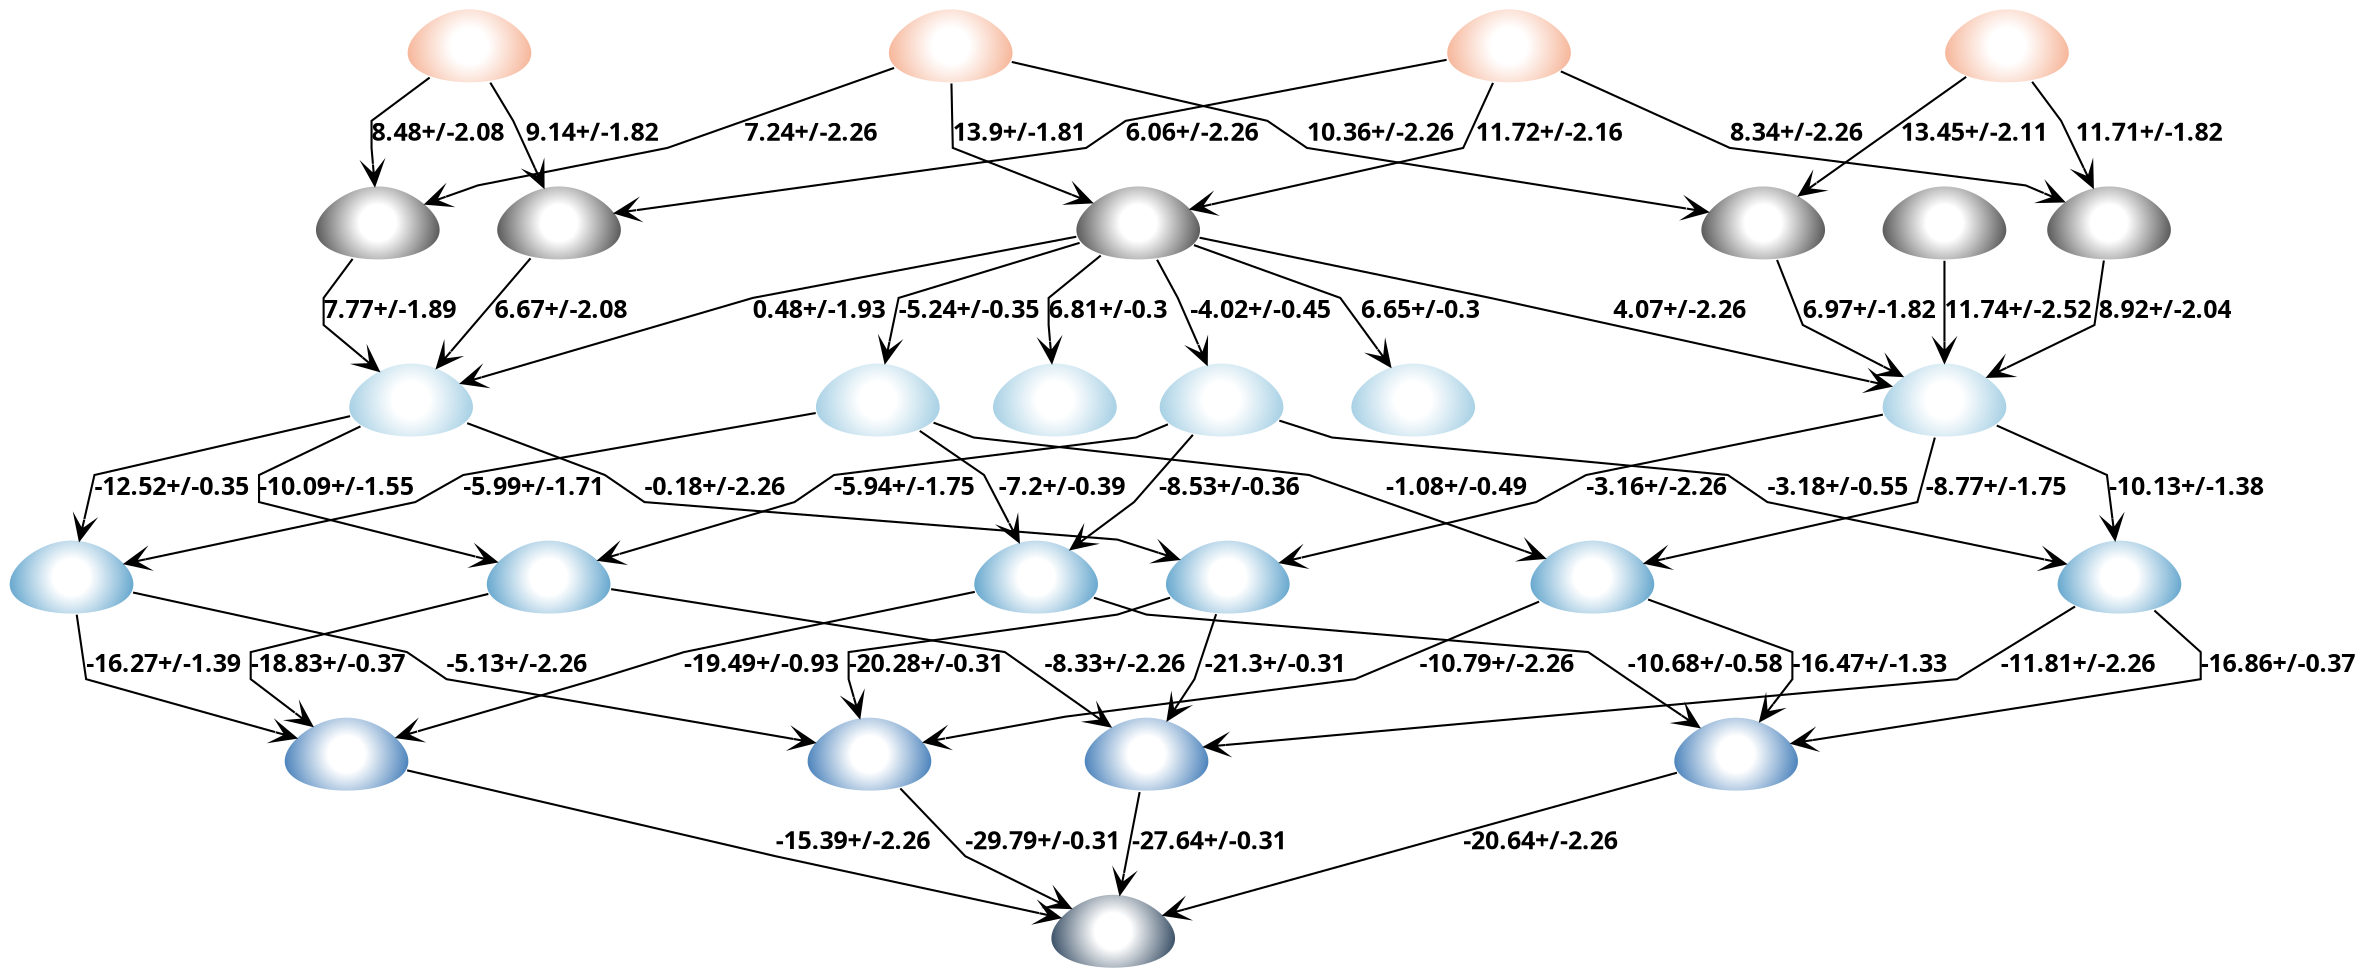 strict digraph G {
	graph [bb="0,0,1282.7,461",
		fontname="sans bold",
		splines=polyline
	];
	node [label="\N"];
	subgraph subgraph_0 {
		graph [label="Neutral charge",
			style=""
		];
		SM23_micro005		 [charge=0,
			color="#ffffff:#333333",
			fontcolor=black,
			fontname="sans bold",
			fontsize=12,
			height=0.5,
			image="Images\Microstates\SM23_micro005.svg",
			label="",
			labelloc=b,
			penwidth=1,
			pos="254.74,358",
			shape=egg,
			style=radial,
			width=0.79843];
		SM23_micro011		 [charge=0,
			color="#ffffff:#333333",
			fontcolor=black,
			fontname="sans bold",
			fontsize=12,
			height=0.5,
			image="Images\Microstates\SM23_micro011.svg",
			label="",
			labelloc=b,
			penwidth=1,
			pos="1106.7,358",
			shape=egg,
			style=radial,
			width=0.79843];
		SM23_micro012		 [charge=0,
			color="#ffffff:#333333",
			fontcolor=black,
			fontname="sans bold",
			fontsize=12,
			height=0.5,
			image="Images\Microstates\SM23_micro012.svg",
			label="",
			labelloc=b,
			penwidth=1,
			pos="597.74,358",
			shape=egg,
			style=radial,
			width=0.79843];
		SM23_micro020		 [charge=0,
			color="#ffffff:#333333",
			fontcolor=black,
			fontname="sans bold",
			fontsize=12,
			height=0.5,
			image="Images\Microstates\SM23_micro020.svg",
			label="",
			labelloc=b,
			penwidth=1,
			pos="933.74,358",
			shape=egg,
			style=radial,
			width=0.79843];
		SM23_micro026		 [charge=0,
			color="#ffffff:#333333",
			fontcolor=black,
			fontname="sans bold",
			fontsize=12,
			height=0.5,
			image="Images\Microstates\SM23_micro026.svg",
			label="",
			labelloc=b,
			penwidth=1,
			pos="1031.7,358",
			shape=egg,
			style=radial,
			width=0.79843];
		SM23_micro022		 [charge=0,
			color="#ffffff:#333333",
			fontcolor=black,
			fontname="sans bold",
			fontsize=12,
			height=0.5,
			image="Images\Microstates\SM23_micro022.svg",
			label="",
			labelloc=b,
			penwidth=1,
			pos="156.74,358",
			shape=egg,
			style=radial,
			width=0.79843];
	}
	subgraph subgraph_2 {
		graph [label="+2 charge",
			style=""
		];
		SM23_micro038		 [charge=2,
			color="#ffffff:#4393c3",
			fontcolor=black,
			fontname="sans bold",
			fontsize=12,
			height=0.5,
			image="Images\Microstates\SM23_micro038.svg",
			label="",
			labelloc=b,
			penwidth=1,
			pos="633.74,188",
			shape=egg,
			style=radial,
			width=0.79843];
		SM23_micro039		 [charge=2,
			color="#ffffff:#4393c3",
			fontcolor=black,
			fontname="sans bold",
			fontsize=12,
			height=0.5,
			image="Images\Microstates\SM23_micro039.svg",
			label="",
			labelloc=b,
			penwidth=1,
			pos="883.74,188",
			shape=egg,
			style=radial,
			width=0.79843];
		SM23_micro040		 [charge=2,
			color="#ffffff:#4393c3",
			fontcolor=black,
			fontname="sans bold",
			fontsize=12,
			height=0.5,
			image="Images\Microstates\SM23_micro040.svg",
			label="",
			labelloc=b,
			penwidth=1,
			pos="1119.7,188",
			shape=egg,
			style=radial,
			width=0.79843];
		SM23_micro041		 [charge=2,
			color="#ffffff:#4393c3",
			fontcolor=black,
			fontname="sans bold",
			fontsize=12,
			height=0.5,
			image="Images\Microstates\SM23_micro041.svg",
			label="",
			labelloc=b,
			penwidth=1,
			pos="28.743,188",
			shape=egg,
			style=radial,
			width=0.79843];
		SM23_micro043		 [charge=2,
			color="#ffffff:#4393c3",
			fontcolor=black,
			fontname="sans bold",
			fontsize=12,
			height=0.5,
			image="Images\Microstates\SM23_micro043.svg",
			label="",
			labelloc=b,
			penwidth=1,
			pos="549.74,188",
			shape=egg,
			style=radial,
			width=0.79843];
		SM23_micro042		 [charge=2,
			color="#ffffff:#4393c3",
			fontcolor=black,
			fontname="sans bold",
			fontsize=12,
			height=0.5,
			image="Images\Microstates\SM23_micro042.svg",
			label="",
			labelloc=b,
			penwidth=1,
			pos="284.74,188",
			shape=egg,
			style=radial,
			width=0.79843];
	}
	subgraph subgraph_1 {
		graph [label="+1 charge",
			style=""
		];
		SM23_micro025		 [charge=1,
			color="#ffffff:#92c5de",
			fontcolor=black,
			fontname="sans bold",
			fontsize=12,
			height=0.5,
			image="Images\Microstates\SM23_micro025.svg",
			label="",
			labelloc=b,
			penwidth=1,
			pos="204.74,273",
			shape=egg,
			style=radial,
			width=0.79843];
		SM23_micro007		 [charge=1,
			color="#ffffff:#92c5de",
			fontcolor=black,
			fontname="sans bold",
			fontsize=12,
			height=0.5,
			image="Images\Microstates\SM23_micro007.svg",
			label="",
			labelloc=b,
			penwidth=1,
			pos="1031.7,273",
			shape=egg,
			style=radial,
			width=0.79843];
		SM23_micro019		 [charge=1,
			color="#ffffff:#92c5de",
			fontcolor=black,
			fontname="sans bold",
			fontsize=12,
			height=0.5,
			image="Images\Microstates\SM23_micro019.svg",
			label="",
			labelloc=b,
			penwidth=1,
			pos="745.74,273",
			shape=egg,
			style=radial,
			width=0.79843];
		SM23_micro021		 [charge=1,
			color="#ffffff:#92c5de",
			fontcolor=black,
			fontname="sans bold",
			fontsize=12,
			height=0.5,
			image="Images\Microstates\SM23_micro021.svg",
			label="",
			labelloc=b,
			penwidth=1,
			pos="463.74,273",
			shape=egg,
			style=radial,
			width=0.79843];
		SM23_micro024		 [charge=1,
			color="#ffffff:#92c5de",
			fontcolor=black,
			fontname="sans bold",
			fontsize=12,
			height=0.5,
			image="Images\Microstates\SM23_micro024.svg",
			label="",
			labelloc=b,
			penwidth=1,
			pos="635.74,273",
			shape=egg,
			style=radial,
			width=0.79843];
		SM23_micro030		 [charge=1,
			color="#ffffff:#92c5de",
			fontcolor=black,
			fontname="sans bold",
			fontsize=12,
			height=0.5,
			image="Images\Microstates\SM23_micro030.svg",
			label="",
			labelloc=b,
			penwidth=1,
			pos="552.74,273",
			shape=egg,
			style=radial,
			width=0.79843];
	}
	subgraph subgraph_3 {
		graph [label="+3 charge",
			style=""
		];
		SM23_micro044		 [charge=3,
			color="#ffffff:#2166ac",
			fontcolor=black,
			fontname="sans bold",
			fontsize=12,
			height=0.5,
			image="Images\Microstates\SM23_micro044.svg",
			label="",
			labelloc=b,
			penwidth=1,
			pos="480.74,103",
			shape=egg,
			style=radial,
			width=0.79843];
		SM23_micro046		 [charge=3,
			color="#ffffff:#2166ac",
			fontcolor=black,
			fontname="sans bold",
			fontsize=12,
			height=0.5,
			image="Images\Microstates\SM23_micro046.svg",
			label="",
			labelloc=b,
			penwidth=1,
			pos="617.74,103",
			shape=egg,
			style=radial,
			width=0.79843];
		SM23_micro045		 [charge=3,
			color="#ffffff:#2166ac",
			fontcolor=black,
			fontname="sans bold",
			fontsize=12,
			height=0.5,
			image="Images\Microstates\SM23_micro045.svg",
			label="",
			labelloc=b,
			penwidth=1,
			pos="938.74,103",
			shape=egg,
			style=radial,
			width=0.79843];
		SM23_micro047		 [charge=3,
			color="#ffffff:#2166ac",
			fontcolor=black,
			fontname="sans bold",
			fontsize=12,
			height=0.5,
			image="Images\Microstates\SM23_micro047.svg",
			label="",
			labelloc=b,
			penwidth=1,
			pos="190.74,103",
			shape=egg,
			style=radial,
			width=0.79843];
	}
	subgraph subgraph_4 {
		graph [label="+4 charge",
			style=""
		];
		SM23_micro048		 [charge=4,
			color="#ffffff:#0d2844",
			fontcolor=black,
			fontname="sans bold",
			fontsize=12,
			height=0.5,
			image="Images\Microstates\SM23_micro048.svg",
			label="",
			labelloc=b,
			penwidth=1,
			pos="555.74,18",
			shape=egg,
			style=radial,
			width=0.79843];
	}
	subgraph "subgraph_-1" {
		graph [label="-1 charge",
			style=""
		];
		SM23_micro028		 [charge=-1,
			color="#ffffff:#f4a582",
			fontcolor=black,
			fontname="sans bold",
			fontsize=12,
			height=0.5,
			image="Images\Microstates\SM23_micro028.svg",
			label="",
			labelloc=b,
			penwidth=1,
			pos="205.74,443",
			shape=egg,
			style=radial,
			width=0.79843];
		SM23_micro034		 [charge=-1,
			color="#ffffff:#f4a582",
			fontcolor=black,
			fontname="sans bold",
			fontsize=12,
			height=0.5,
			image="Images\Microstates\SM23_micro034.svg",
			label="",
			labelloc=b,
			penwidth=1,
			pos="769.74,443",
			shape=egg,
			style=radial,
			width=0.79843];
		SM23_micro036		 [charge=-1,
			color="#ffffff:#f4a582",
			fontcolor=black,
			fontname="sans bold",
			fontsize=12,
			height=0.5,
			image="Images\Microstates\SM23_micro036.svg",
			label="",
			labelloc=b,
			penwidth=1,
			pos="1029.7,443",
			shape=egg,
			style=radial,
			width=0.79843];
		SM23_micro035		 [charge=-1,
			color="#ffffff:#f4a582",
			fontcolor=black,
			fontname="sans bold",
			fontsize=12,
			height=0.5,
			image="Images\Microstates\SM23_micro035.svg",
			label="",
			labelloc=b,
			penwidth=1,
			pos="468.74,443",
			shape=egg,
			style=radial,
			width=0.79843];
	}
	SM23_micro005 -> SM23_micro025	 [SEM=2.08,
		arrowhead=vee,
		fontname="sans bold",
		fontsize=12,
		label="6.67+/-2.08",
		lp="276.24,315.5",
		pKa=6.67,
		pos="e,216.35,289.05 246.83,340.48 240.18,326.6 231.74,309 231.74,309 231.74,309 227.57,303.59 222.51,297.03",
		splines=polyline];
	SM23_micro011 -> SM23_micro007	 [SEM=2.04,
		arrowhead=vee,
		fontname="sans bold",
		fontsize=12,
		label="8.92+/-2.04",
		lp="1152.2,315.5",
		pKa=8.92,
		pos="e,1053.1,283.01 1110.6,339.91 1112.7,331.03 1114.7,322 1114.7,322 1114.7,322 1114.7,309 1114.7,309 1114.7,309 1086.1,296.94 1062.5,\
286.97",
		splines=polyline];
	SM23_micro012 -> SM23_micro025	 [SEM=1.93,
		arrowhead=vee,
		fontname="sans bold",
		fontsize=12,
		label="0.48+/-1.93",
		lp="424.24,315.5",
		pKa=0.48,
		pos="e,228.91,280.37 568.85,352.21 511.06,342.62 386.74,322 386.74,322 386.74,322 291.54,296.89 238.84,282.99",
		splines=polyline];
	SM23_micro012 -> SM23_micro007	 [SEM=2.26,
		arrowhead=vee,
		fontname="sans bold",
		fontsize=12,
		label="4.07+/-2.26",
		lp="892.24,315.5",
		pKa=4.07,
		pos="e,1006.4,279.05 626.64,351.76 680.48,342 790.74,322 790.74,322 790.74,322 929.31,294.4 996.3,281.06",
		splines=polyline];
	SM23_micro012 -> SM23_micro019	 [SEM=0.3,
		arrowhead=vee,
		fontname="sans bold",
		fontsize=12,
		label="6.65+/-0.3",
		lp="753.24,315.5",
		pKa=6.65,
		pos="e,734.55,288.92 624.86,348.53 658,338.17 709.74,322 709.74,322 709.74,322 719.14,309.47 728.34,297.21",
		splines=polyline];
	SM23_micro012 -> SM23_micro021	 [SEM=0.35,
		arrowhead=vee,
		fontname="sans bold",
		fontsize=12,
		label="-5.24+/-0.35",
		lp="505.74,315.5",
		pKa=-5.24,
		pos="e,464.45,291.06 570.07,349.66 531.37,339.4 465.74,322 465.74,322 465.74,322 465.33,312.15 464.88,301.38",
		splines=polyline];
	SM23_micro012 -> SM23_micro024	 [SEM=0.45,
		arrowhead=vee,
		fontname="sans bold",
		fontsize=12,
		label="-4.02+/-0.45",
		lp="665.74,315.5",
		pKa=-4.02,
		pos="e,630.5,290.79 608.44,340.73 614.44,331.59 620.74,322 620.74,322 620.74,322 623.99,311.61 627.46,300.5",
		splines=polyline];
	SM23_micro012 -> SM23_micro030	 [SEM=0.3,
		arrowhead=vee,
		fontname="sans bold",
		fontsize=12,
		label="6.81+/-0.3",
		lp="583.24,315.5",
		pKa=6.81,
		pos="e,551.28,291.09 578.77,343.17 565.36,333.38 549.74,322 549.74,322 549.74,322 549.74,309 549.74,309 549.74,309 550.02,305.82 550.4,\
301.37",
		splines=polyline];
	SM23_micro020 -> SM23_micro007	 [SEM=1.82,
		arrowhead=vee,
		fontname="sans bold",
		fontsize=12,
		label="6.97+/-1.82",
		lp="990.24,315.5",
		pKa=6.97,
		pos="e,1011,283.2 940.39,340.21 945.87,326.37 952.74,309 952.74,309 952.74,309 979.42,297.18 1001.8,287.28",
		splines=polyline];
	SM23_micro026 -> SM23_micro007	 [SEM=2.52,
		arrowhead=vee,
		fontname="sans bold",
		fontsize=12,
		label="11.74+/-2.52",
		lp="1072.7,315.5",
		pKa=11.74,
		pos="e,1031.7,291.18 1031.7,339.8 1031.7,328.67 1031.7,313.94 1031.7,301.24",
		splines=polyline];
	SM23_micro022 -> SM23_micro025	 [SEM=1.89,
		arrowhead=vee,
		fontname="sans bold",
		fontsize=12,
		label="7.77+/-1.89",
		lp="194.24,315.5",
		pKa=7.77,
		pos="e,187.96,286.24 156.74,339.94 156.74,326.15 156.74,309 156.74,309 156.74,309 167.99,300.8 179.6,292.34",
		splines=polyline];
	SM23_micro025 -> SM23_micro038	 [SEM=2.26,
		arrowhead=vee,
		fontname="sans bold",
		fontsize=12,
		label="-0.18+/-2.26",
		lp="362.74,230.5",
		pKa=-0.18,
		pos="e,611.55,197.2 231.01,262.71 260.34,252.34 303.74,237 303.74,237 303.74,237 322.74,224 322.74,224 322.74,224 587.74,206 587.74,206 \
587.74,206 594.1,203.65 602.09,200.7",
		splines=polyline];
	SM23_micro025 -> SM23_micro041	 [SEM=0.35,
		arrowhead=vee,
		fontname="sans bold",
		fontsize=12,
		label="-12.52+/-0.35",
		lp="64.743,230.5",
		pKa=-12.52,
		pos="e,24.837,206.09 175.99,266.53 124.24,256.69 20.743,237 20.743,237 20.743,237 20.743,224 20.743,224 20.743,224 21.51,220.65 22.568,\
216.02",
		splines=polyline];
	SM23_micro025 -> SM23_micro042	 [SEM=1.55,
		arrowhead=vee,
		fontname="sans bold",
		fontsize=12,
		label="-10.09+/-1.55",
		lp="156.74,230.5",
		pKa=-10.09,
		pos="e,259.73,194.09 179.12,262.25 151.89,251.89 112.74,237 112.74,237 112.74,237 112.74,224 112.74,224 112.74,224 199.64,206.32 249.91,\
196.09",
		splines=polyline];
	SM23_micro007 -> SM23_micro038	 [SEM=2.26,
		arrowhead=vee,
		fontname="sans bold",
		fontsize=12,
		label="-3.16+/-2.26",
		lp="874.74,230.5",
		pKa=-3.16,
		pos="e,658.87,193.94 1003.1,266.91 948.46,257.2 834.74,237 834.74,237 834.74,237 811.74,224 811.74,224 811.74,224 720.89,206.13 669,195.93",
		splines=polyline];
	SM23_micro007 -> SM23_micro039	 [SEM=1.75,
		arrowhead=vee,
		fontname="sans bold",
		fontsize=12,
		label="-8.77+/-1.75",
		lp="1060.7,230.5",
		pKa=-8.77,
		pos="e,907.7,195.26 1026.8,254.94 1022.7,241.15 1017.7,224 1017.7,224 1017.7,224 957.24,208.2 917.54,197.83",
		splines=polyline];
	SM23_micro007 -> SM23_micro040	 [SEM=1.38,
		arrowhead=vee,
		fontname="sans bold",
		fontsize=12,
		label="-10.13+/-1.38",
		lp="1164.7,230.5",
		pKa=-10.13,
		pos="e,1120.2,206.09 1057.5,261.88 1083.8,251.54 1120.7,237 1120.7,237 1120.7,237 1120.7,224 1120.7,224 1120.7,224 1120.7,220.82 1120.5,\
216.37",
		splines=polyline];
	SM23_micro021 -> SM23_micro039	 [SEM=0.49,
		arrowhead=vee,
		fontname="sans bold",
		fontsize=12,
		label="-1.08+/-0.49",
		lp="767.74,230.5",
		pKa=-1.08,
		pos="e,859.02,194.55 490.44,263.1 502.78,258.99 514.74,255 514.74,255 514.74,255 692.74,237 692.74,237 692.74,237 727.74,224 727.74,224 \
727.74,224 803.19,207.07 849.15,196.76",
		splines=polyline];
	SM23_micro021 -> SM23_micro041	 [SEM=1.71,
		arrowhead=vee,
		fontname="sans bold",
		fontsize=12,
		label="-5.99+/-1.71",
		lp="259.74,230.5",
		pKa=-5.99,
		pos="e,53.754,194.09 434.8,267.85 370.16,258.58 219.74,237 219.74,237 219.74,237 200.74,224 200.74,224 200.74,224 113.84,206.32 63.58,\
196.09",
		splines=polyline];
	SM23_micro021 -> SM23_micro043	 [SEM=0.39,
		arrowhead=vee,
		fontname="sans bold",
		fontsize=12,
		label="-7.2+/-0.39",
		lp="557.24,230.5",
		pKa=-7.2,
		pos="e,537.52,203.66 482.19,257.97 494.99,248.23 509.74,237 509.74,237 509.74,237 520.52,224.07 530.89,211.63",
		splines=polyline];
	SM23_micro024 -> SM23_micro040	 [SEM=0.55,
		arrowhead=vee,
		fontname="sans bold",
		fontsize=12,
		label="-3.18+/-0.55",
		lp="973.74,230.5",
		pKa=-3.18,
		pos="e,1094.3,193.79 663.79,265.38 684,260.61 707.74,255 707.74,255 707.74,255 914.74,237 914.74,237 914.74,237 933.74,224 933.74,224 \
933.74,224 1030.5,205.8 1084.4,195.65",
		splines=polyline];
	SM23_micro024 -> SM23_micro043	 [SEM=0.36,
		arrowhead=vee,
		fontname="sans bold",
		fontsize=12,
		label="-8.53+/-0.36",
		lp="648.74,230.5",
		pKa=-8.53,
		pos="e,566.53,201.24 623.09,256.02 612.04,242.05 597.74,224 597.74,224 597.74,224 586.5,215.8 574.89,207.34",
		splines=polyline];
	SM23_micro024 -> SM23_micro042	 [SEM=1.75,
		arrowhead=vee,
		fontname="sans bold",
		fontsize=12,
		label="-5.94+/-1.75",
		lp="465.74,230.5",
		pKa=-5.94,
		pos="e,308.27,195.75 610.09,262.31 599.98,258.49 590.74,255 590.74,255 590.74,255 425.74,237 425.74,237 425.74,237 406.74,224 406.74,\
224 406.74,224 354.09,208.89 317.96,198.53",
		splines=polyline];
	SM23_micro038 -> SM23_micro044	 [SEM=0.31,
		arrowhead=vee,
		fontname="sans bold",
		fontsize=12,
		label="-20.28+/-0.31",
		lp="500.74,145.5",
		pKa=-20.28,
		pos="e,470.15,119.45 607.79,177.41 597.35,173.55 587.74,170 587.74,170 587.74,170 456.74,152 456.74,152 456.74,152 456.74,139 456.74,\
139 456.74,139 460.19,133.97 464.47,127.73",
		splines=polyline];
	SM23_micro038 -> SM23_micro046	 [SEM=0.31,
		arrowhead=vee,
		fontname="sans bold",
		fontsize=12,
		label="-21.3+/-0.31",
		lp="687.74,145.5",
		pKa=-21.3,
		pos="e,630.29,118.64 640.42,170.32 644.02,161.31 647.74,152 647.74,152 647.74,152 647.74,139 647.74,139 647.74,139 642.77,133.19 636.87,\
126.31",
		splines=polyline];
	SM23_micro039 -> SM23_micro044	 [SEM=2.26,
		arrowhead=vee,
		fontname="sans bold",
		fontsize=12,
		label="-10.79+/-2.26",
		lp="813.74,145.5",
		pKa=-10.79,
		pos="e,506.24,108.38 856.73,178.71 823.02,168.36 769.74,152 769.74,152 769.74,152 731.74,139 731.74,139 731.74,139 579.74,121 579.74,\
121 579.74,121 544.71,114.98 516.32,110.11",
		splines=polyline];
	SM23_micro039 -> SM23_micro045	 [SEM=1.33,
		arrowhead=vee,
		fontname="sans bold",
		fontsize=12,
		label="-16.47+/-1.33",
		lp="1016.7,145.5",
		pKa=-16.47,
		pos="e,952.18,117.83 909.49,176.88 935.77,166.54 972.74,152 972.74,152 972.74,152 972.74,139 972.74,139 972.74,139 966.52,132.6 959.4,\
125.27",
		splines=polyline];
	SM23_micro040 -> SM23_micro046	 [SEM=2.26,
		arrowhead=vee,
		fontname="sans bold",
		fontsize=12,
		label="-11.81+/-2.26",
		lp="1122.7,145.5",
		pKa=-11.81,
		pos="e,645.03,106.14 1102.9,172.34 1086.8,158.22 1064.7,139 1064.7,139 1064.7,139 762.54,115.34 655.1,106.92",
		splines=polyline];
	SM23_micro040 -> SM23_micro045	 [SEM=0.37,
		arrowhead=vee,
		fontname="sans bold",
		fontsize=12,
		label="-16.86+/-0.37",
		lp="1238.7,145.5",
		pKa=-16.86,
		pos="e,965.18,107.61 1143.9,175.73 1165.8,165.5 1194.7,152 1194.7,152 1194.7,152 1194.7,139 1194.7,139 1194.7,139 1046.2,118.69 975.43,\
109.02",
		splines=polyline];
	SM23_micro041 -> SM23_micro044	 [SEM=2.26,
		arrowhead=vee,
		fontname="sans bold",
		fontsize=12,
		label="-5.13+/-2.26",
		lp="278.74,145.5",
		pKa=-5.13,
		pos="e,454.38,107.81 57.338,181.76 110.62,172 219.74,152 219.74,152 219.74,152 238.74,139 238.74,139 238.74,139 376.53,119.07 444.16,\
109.29",
		splines=polyline];
	SM23_micro041 -> SM23_micro047	 [SEM=1.39,
		arrowhead=vee,
		fontname="sans bold",
		fontsize=12,
		label="-16.27+/-1.39",
		lp="83.743,145.5",
		pKa=-16.27,
		pos="e,166.15,109.7 32.653,169.94 35.814,156.15 39.743,139 39.743,139 39.743,139 111.71,122.32 156.28,111.99",
		splines=polyline];
	SM23_micro043 -> SM23_micro045	 [SEM=0.58,
		arrowhead=vee,
		fontname="sans bold",
		fontsize=12,
		label="-10.68+/-0.58",
		lp="924.74,145.5",
		pKa=-10.68,
		pos="e,920.39,115.07 575.7,177.41 586.14,173.55 595.74,170 595.74,170 595.74,170 861.74,152 861.74,152 861.74,152 880.74,139 880.74,139 \
880.74,139 896.58,129.45 911.7,120.32",
		splines=polyline];
	SM23_micro043 -> SM23_micro047	 [SEM=0.93,
		arrowhead=vee,
		fontname="sans bold",
		fontsize=12,
		label="-19.49+/-0.93",
		lp="408.74,145.5",
		pKa=-19.49,
		pos="e,214.65,110.34 521.24,181.61 469.35,171.79 364.74,152 364.74,152 364.74,152 322.74,139 322.74,139 322.74,139 263.46,123.28 224.35,\
112.91",
		splines=polyline];
	SM23_micro042 -> SM23_micro046	 [SEM=2.26,
		arrowhead=vee,
		fontname="sans bold",
		fontsize=12,
		label="-8.33+/-2.26",
		lp="603.74,145.5",
		pKa=-8.33,
		pos="e,600.06,115.46 313.56,183.12 381.26,174.01 544.74,152 544.74,152 544.74,152 563.74,139 563.74,139 563.74,139 577.85,129.86 591.64,\
120.92",
		splines=polyline];
	SM23_micro042 -> SM23_micro047	 [SEM=0.37,
		arrowhead=vee,
		fontname="sans bold",
		fontsize=12,
		label="-18.83+/-0.37",
		lp="175.74,145.5",
		pKa=-18.83,
		pos="e,172.08,115.07 256.68,180.58 212.51,170.48 131.74,152 131.74,152 131.74,152 131.74,139 131.74,139 131.74,139 147.85,129.45 163.23,\
120.32",
		splines=polyline];
	SM23_micro044 -> SM23_micro048	 [SEM=0.31,
		arrowhead=vee,
		fontname="sans bold",
		fontsize=12,
		label="-29.79+/-0.31",
		lp="537.74,60.5",
		pKa=-29.79,
		pos="e,536.8,29.691 485.36,84.942 489.1,71.145 493.74,54 493.74,54 493.74,54 511.42,44.022 527.89,34.721",
		splines=polyline];
	SM23_micro046 -> SM23_micro048	 [SEM=0.31,
		arrowhead=vee,
		fontname="sans bold",
		fontsize=12,
		label="-27.64+/-0.31",
		lp="638.74,60.5",
		pKa=-27.64,
		pos="e,568.29,33.64 606.91,85.749 597.63,71.824 585.74,54 585.74,54 585.74,54 580.77,48.192 574.87,41.309",
		splines=polyline];
	SM23_micro045 -> SM23_micro048	 [SEM=2.26,
		arrowhead=vee,
		fontname="sans bold",
		fontsize=12,
		label="-20.64+/-2.26",
		lp="813.74,60.5",
		pKa=-20.64,
		pos="e,580.85,24.442 910.27,95.829 841.39,80.903 665.92,42.877 590.77,26.591",
		splines=polyline];
	SM23_micro047 -> SM23_micro048	 [SEM=2.26,
		arrowhead=vee,
		fontname="sans bold",
		fontsize=12,
		label="-15.39+/-2.26",
		lp="442.74,60.5",
		pKa=-15.39,
		pos="e,530.87,24.546 218.8,95.527 275.57,82.425 398.74,54 398.74,54 398.74,54 474.68,37.072 520.93,26.762",
		splines=polyline];
	SM23_micro028 -> SM23_micro005	 [SEM=1.82,
		arrowhead=vee,
		fontname="sans bold",
		fontsize=12,
		label="9.14+/-1.82",
		lp="276.24,400.5",
		pKa=9.14,
		pos="e,247.3,375.25 217.98,426.14 225.12,416.88 232.74,407 232.74,407 232.74,407 237.83,395.9 243.11,384.38",
		splines=polyline];
	SM23_micro028 -> SM23_micro022	 [SEM=2.08,
		arrowhead=vee,
		fontname="sans bold",
		fontsize=12,
		label="8.48+/-2.08",
		lp="191.24,400.5",
		pKa=8.48,
		pos="e,155.28,376.09 185.79,428.57 171.12,418.7 153.74,407 153.74,407 153.74,407 153.74,394 153.74,394 153.74,394 154.02,390.82 154.4,\
386.37",
		splines=polyline];
	SM23_micro034 -> SM23_micro005	 [SEM=2.26,
		arrowhead=vee,
		fontname="sans bold",
		fontsize=12,
		label="6.06+/-2.26",
		lp="601.24,400.5",
		pKa=6.06,
		pos="e,281.25,362.2 740.67,437.06 683.88,427.41 563.74,407 563.74,407 563.74,407 544.74,394 544.74,394 544.74,394 369.69,372.87 291.6,\
363.45",
		splines=polyline];
	SM23_micro034 -> SM23_micro011	 [SEM=2.26,
		arrowhead=vee,
		fontname="sans bold",
		fontsize=12,
		label="8.34+/-2.26",
		lp="923.24,400.5",
		pKa=8.34,
		pos="e,1086.1,368.49 794.91,431.58 829.03,417.47 885.74,394 885.74,394 885.74,394 1069.7,376 1069.7,376 1069.7,376 1072.7,374.66 1076.9,\
372.73",
		splines=polyline];
	SM23_micro034 -> SM23_micro012	 [SEM=2.16,
		arrowhead=vee,
		fontname="sans bold",
		fontsize=12,
		label="11.72+/-2.16",
		lp="793.74,400.5",
		pKa=11.72,
		pos="e,622.18,364.7 762.05,425.21 755.7,411.37 747.74,394 747.74,394 747.74,394 676.25,377.32 631.98,366.99",
		splines=polyline];
	SM23_micro036 -> SM23_micro011	 [SEM=1.82,
		arrowhead=vee,
		fontname="sans bold",
		fontsize=12,
		label="11.71+/-1.82",
		lp="1113.7,400.5",
		pKa=11.71,
		pos="e,1093.6,373.16 1044.2,426.39 1056.2,413.47 1073.4,394.98 1086.7,380.64",
		splines=polyline];
	SM23_micro036 -> SM23_micro020	 [SEM=2.11,
		arrowhead=vee,
		fontname="sans bold",
		fontsize=12,
		label="13.45+/-2.11",
		lp="1017.7,400.5",
		pKa=13.45,
		pos="e,946.64,373.4 1009.4,428.57 994.46,418.7 976.74,407 976.74,407 976.74,407 964.79,393.65 953.49,381.04",
		splines=polyline];
	SM23_micro035 -> SM23_micro012	 [SEM=1.81,
		arrowhead=vee,
		fontname="sans bold",
		fontsize=12,
		label="13.9+/-1.81",
		lp="507.24,400.5",
		pKa=13.9,
		pos="e,573.97,365.5 469.1,424.94 469.39,411.15 469.74,394 469.74,394 469.74,394 526.38,378.51 564.3,368.14",
		splines=polyline];
	SM23_micro035 -> SM23_micro020	 [SEM=2.26,
		arrowhead=vee,
		fontname="sans bold",
		fontsize=12,
		label="10.36+/-2.26",
		lp="702.74,400.5",
		pKa=10.36,
		pos="e,907.17,362.42 497.48,436.22 546.9,426.28 642.74,407 642.74,407 642.74,407 661.74,394 661.74,394 661.74,394 822.52,373.31 896.86,\
363.75",
		splines=polyline];
	SM23_micro035 -> SM23_micro022	 [SEM=2.26,
		arrowhead=vee,
		fontname="sans bold",
		fontsize=12,
		label="7.24+/-2.26",
		lp="396.24,400.5",
		pKa=7.24,
		pos="e,180.46,365.72 441.75,433.42 398.31,419.61 317.74,394 317.74,394 317.74,394 216.74,376 216.74,376 216.74,376 204.11,372.42 190.43,\
368.55",
		splines=polyline];
}
